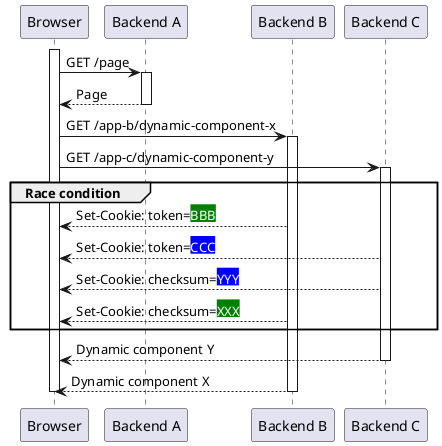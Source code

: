 @startuml
participant Browser
participant "Backend A"
participant "Backend B"
participant "Backend C"

activate Browser

Browser -> "Backend A": GET /page
activate "Backend A"
"Backend A" --> Browser: Page
deactivate "Backend A"

Browser -> "Backend B": GET /app-b/dynamic-component-x
activate "Backend B"

Browser -> "Backend C": GET /app-c/dynamic-component-y
activate "Backend C"


group Race condition
    "Backend B" --> Browser: Set-Cookie: token=<back:green><color:white>BBB</color></back>

    "Backend C" --> Browser: Set-Cookie: token=<back:blue><color:white>CCC</color></back>

    "Backend C" --> Browser: Set-Cookie: checksum=<back:blue><color:white>YYY</color></back>

    "Backend B" --> Browser: Set-Cookie: checksum=<back:green><color:white>XXX</color></back>
end

"Backend C" --> Browser: Dynamic component Y
deactivate "Backend C"


"Backend B" --> Browser: Dynamic component X
deactivate "Backend B"


deactivate Browser
@enduml
